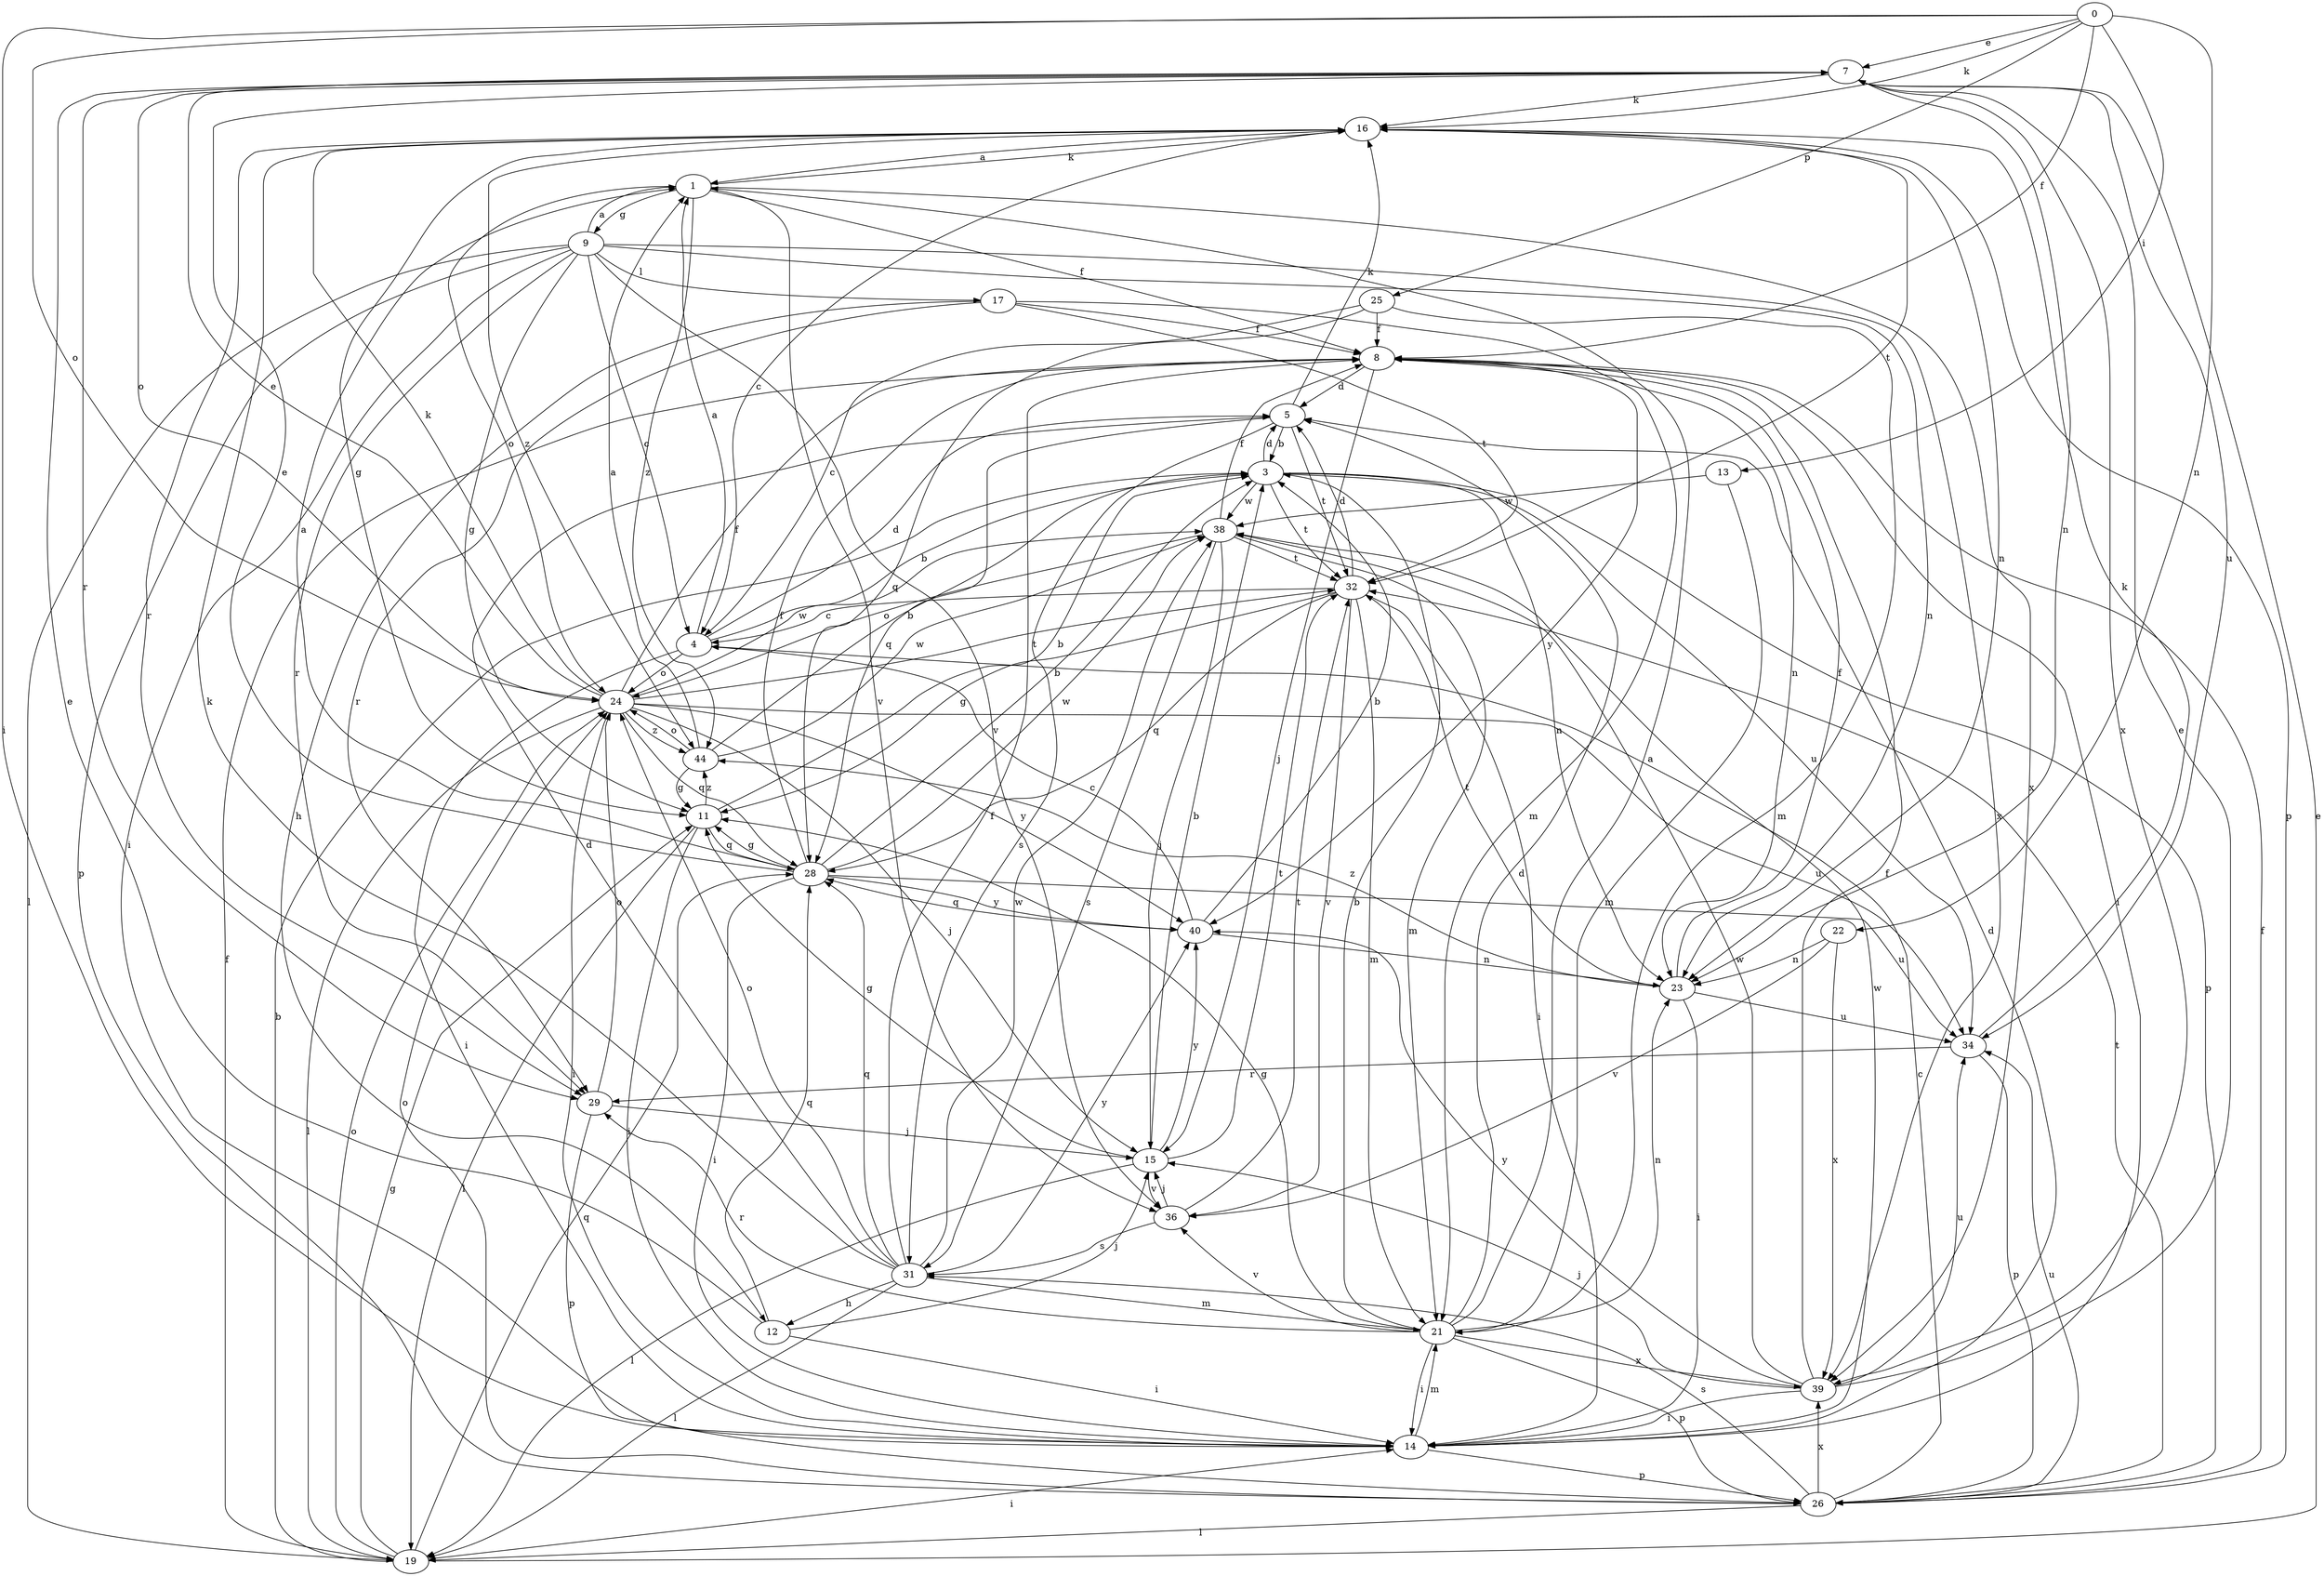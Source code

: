 strict digraph  {
0;
1;
3;
4;
5;
7;
8;
9;
11;
12;
13;
14;
15;
16;
17;
19;
21;
22;
23;
24;
25;
26;
28;
29;
31;
32;
34;
36;
38;
39;
40;
44;
0 -> 7  [label=e];
0 -> 8  [label=f];
0 -> 13  [label=i];
0 -> 14  [label=i];
0 -> 16  [label=k];
0 -> 22  [label=n];
0 -> 24  [label=o];
0 -> 25  [label=p];
1 -> 8  [label=f];
1 -> 9  [label=g];
1 -> 16  [label=k];
1 -> 24  [label=o];
1 -> 36  [label=v];
1 -> 39  [label=x];
1 -> 44  [label=z];
3 -> 5  [label=d];
3 -> 23  [label=n];
3 -> 26  [label=p];
3 -> 32  [label=t];
3 -> 34  [label=u];
3 -> 38  [label=w];
4 -> 1  [label=a];
4 -> 3  [label=b];
4 -> 5  [label=d];
4 -> 14  [label=i];
4 -> 24  [label=o];
5 -> 3  [label=b];
5 -> 16  [label=k];
5 -> 28  [label=q];
5 -> 31  [label=s];
5 -> 32  [label=t];
7 -> 16  [label=k];
7 -> 23  [label=n];
7 -> 24  [label=o];
7 -> 29  [label=r];
7 -> 34  [label=u];
7 -> 39  [label=x];
8 -> 5  [label=d];
8 -> 14  [label=i];
8 -> 15  [label=j];
8 -> 23  [label=n];
8 -> 40  [label=y];
9 -> 1  [label=a];
9 -> 4  [label=c];
9 -> 11  [label=g];
9 -> 14  [label=i];
9 -> 17  [label=l];
9 -> 19  [label=l];
9 -> 23  [label=n];
9 -> 26  [label=p];
9 -> 29  [label=r];
9 -> 36  [label=v];
9 -> 39  [label=x];
11 -> 3  [label=b];
11 -> 14  [label=i];
11 -> 19  [label=l];
11 -> 28  [label=q];
11 -> 44  [label=z];
12 -> 7  [label=e];
12 -> 14  [label=i];
12 -> 15  [label=j];
12 -> 28  [label=q];
13 -> 21  [label=m];
13 -> 38  [label=w];
14 -> 5  [label=d];
14 -> 21  [label=m];
14 -> 26  [label=p];
14 -> 38  [label=w];
15 -> 3  [label=b];
15 -> 11  [label=g];
15 -> 19  [label=l];
15 -> 32  [label=t];
15 -> 36  [label=v];
15 -> 40  [label=y];
16 -> 1  [label=a];
16 -> 4  [label=c];
16 -> 11  [label=g];
16 -> 23  [label=n];
16 -> 26  [label=p];
16 -> 29  [label=r];
16 -> 32  [label=t];
16 -> 44  [label=z];
17 -> 8  [label=f];
17 -> 12  [label=h];
17 -> 21  [label=m];
17 -> 29  [label=r];
17 -> 32  [label=t];
19 -> 3  [label=b];
19 -> 7  [label=e];
19 -> 8  [label=f];
19 -> 11  [label=g];
19 -> 14  [label=i];
19 -> 24  [label=o];
19 -> 28  [label=q];
21 -> 1  [label=a];
21 -> 3  [label=b];
21 -> 5  [label=d];
21 -> 11  [label=g];
21 -> 14  [label=i];
21 -> 23  [label=n];
21 -> 26  [label=p];
21 -> 29  [label=r];
21 -> 36  [label=v];
21 -> 39  [label=x];
22 -> 23  [label=n];
22 -> 36  [label=v];
22 -> 39  [label=x];
23 -> 8  [label=f];
23 -> 14  [label=i];
23 -> 32  [label=t];
23 -> 34  [label=u];
23 -> 44  [label=z];
24 -> 7  [label=e];
24 -> 8  [label=f];
24 -> 14  [label=i];
24 -> 15  [label=j];
24 -> 16  [label=k];
24 -> 19  [label=l];
24 -> 28  [label=q];
24 -> 32  [label=t];
24 -> 34  [label=u];
24 -> 38  [label=w];
24 -> 40  [label=y];
24 -> 44  [label=z];
25 -> 4  [label=c];
25 -> 8  [label=f];
25 -> 21  [label=m];
25 -> 28  [label=q];
26 -> 4  [label=c];
26 -> 8  [label=f];
26 -> 19  [label=l];
26 -> 24  [label=o];
26 -> 31  [label=s];
26 -> 32  [label=t];
26 -> 34  [label=u];
26 -> 39  [label=x];
28 -> 1  [label=a];
28 -> 3  [label=b];
28 -> 7  [label=e];
28 -> 8  [label=f];
28 -> 11  [label=g];
28 -> 14  [label=i];
28 -> 34  [label=u];
28 -> 38  [label=w];
28 -> 40  [label=y];
29 -> 15  [label=j];
29 -> 24  [label=o];
29 -> 26  [label=p];
31 -> 5  [label=d];
31 -> 8  [label=f];
31 -> 12  [label=h];
31 -> 16  [label=k];
31 -> 19  [label=l];
31 -> 21  [label=m];
31 -> 24  [label=o];
31 -> 28  [label=q];
31 -> 38  [label=w];
31 -> 40  [label=y];
32 -> 4  [label=c];
32 -> 5  [label=d];
32 -> 11  [label=g];
32 -> 14  [label=i];
32 -> 21  [label=m];
32 -> 28  [label=q];
32 -> 36  [label=v];
34 -> 16  [label=k];
34 -> 26  [label=p];
34 -> 29  [label=r];
36 -> 15  [label=j];
36 -> 31  [label=s];
36 -> 32  [label=t];
38 -> 8  [label=f];
38 -> 15  [label=j];
38 -> 21  [label=m];
38 -> 24  [label=o];
38 -> 31  [label=s];
38 -> 32  [label=t];
39 -> 7  [label=e];
39 -> 8  [label=f];
39 -> 14  [label=i];
39 -> 15  [label=j];
39 -> 34  [label=u];
39 -> 38  [label=w];
39 -> 40  [label=y];
40 -> 3  [label=b];
40 -> 4  [label=c];
40 -> 23  [label=n];
40 -> 28  [label=q];
44 -> 1  [label=a];
44 -> 3  [label=b];
44 -> 11  [label=g];
44 -> 24  [label=o];
44 -> 38  [label=w];
}
